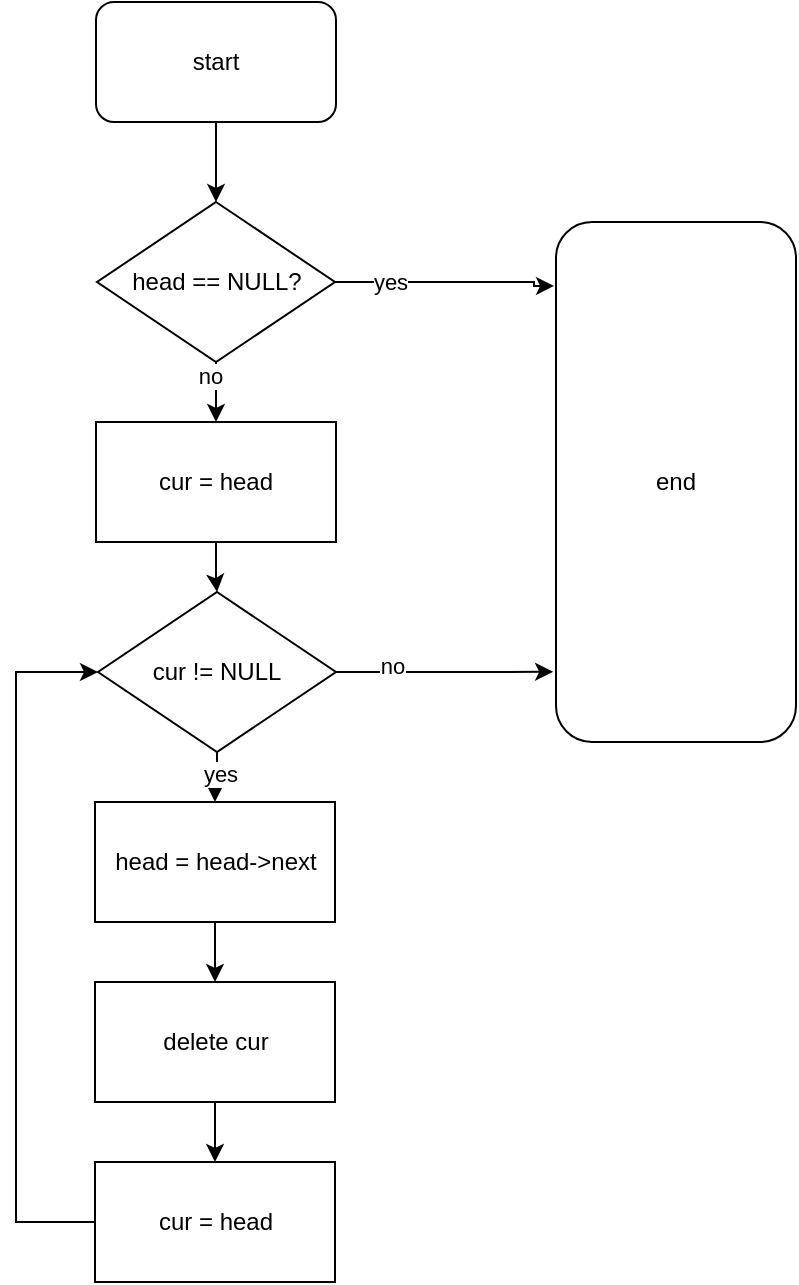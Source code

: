 <mxfile version="24.2.5" type="device">
  <diagram name="페이지-1" id="Fg3F8MiWt500lfujR5S4">
    <mxGraphModel dx="1194" dy="657" grid="1" gridSize="10" guides="1" tooltips="1" connect="1" arrows="1" fold="1" page="1" pageScale="1" pageWidth="827" pageHeight="1169" math="0" shadow="0">
      <root>
        <mxCell id="0" />
        <mxCell id="1" parent="0" />
        <mxCell id="Xrz4ZLWfAwfnYSgGnZuo-4" value="" style="edgeStyle=orthogonalEdgeStyle;rounded=0;orthogonalLoop=1;jettySize=auto;html=1;entryX=0.5;entryY=0;entryDx=0;entryDy=0;" edge="1" parent="1" source="Xrz4ZLWfAwfnYSgGnZuo-1">
          <mxGeometry relative="1" as="geometry">
            <mxPoint x="420" y="350" as="targetPoint" />
          </mxGeometry>
        </mxCell>
        <mxCell id="Xrz4ZLWfAwfnYSgGnZuo-1" value="start" style="rounded=1;whiteSpace=wrap;html=1;" vertex="1" parent="1">
          <mxGeometry x="360" y="250" width="120" height="60" as="geometry" />
        </mxCell>
        <mxCell id="Xrz4ZLWfAwfnYSgGnZuo-7" value="end" style="rounded=1;whiteSpace=wrap;html=1;" vertex="1" parent="1">
          <mxGeometry x="590" y="360" width="120" height="260" as="geometry" />
        </mxCell>
        <mxCell id="Xrz4ZLWfAwfnYSgGnZuo-41" style="edgeStyle=orthogonalEdgeStyle;rounded=0;orthogonalLoop=1;jettySize=auto;html=1;entryX=-0.008;entryY=0.123;entryDx=0;entryDy=0;entryPerimeter=0;" edge="1" parent="1" source="Xrz4ZLWfAwfnYSgGnZuo-40" target="Xrz4ZLWfAwfnYSgGnZuo-7">
          <mxGeometry relative="1" as="geometry">
            <mxPoint x="540" y="390" as="targetPoint" />
            <Array as="points">
              <mxPoint x="579" y="390" />
            </Array>
          </mxGeometry>
        </mxCell>
        <mxCell id="Xrz4ZLWfAwfnYSgGnZuo-57" value="yes" style="edgeLabel;html=1;align=center;verticalAlign=middle;resizable=0;points=[];" vertex="1" connectable="0" parent="Xrz4ZLWfAwfnYSgGnZuo-41">
          <mxGeometry x="-0.507" y="1" relative="1" as="geometry">
            <mxPoint y="1" as="offset" />
          </mxGeometry>
        </mxCell>
        <mxCell id="Xrz4ZLWfAwfnYSgGnZuo-46" value="" style="edgeStyle=orthogonalEdgeStyle;rounded=0;orthogonalLoop=1;jettySize=auto;html=1;" edge="1" parent="1" source="Xrz4ZLWfAwfnYSgGnZuo-40" target="Xrz4ZLWfAwfnYSgGnZuo-44">
          <mxGeometry relative="1" as="geometry" />
        </mxCell>
        <mxCell id="Xrz4ZLWfAwfnYSgGnZuo-60" value="no" style="edgeLabel;html=1;align=center;verticalAlign=middle;resizable=0;points=[];" vertex="1" connectable="0" parent="Xrz4ZLWfAwfnYSgGnZuo-46">
          <mxGeometry x="-0.74" y="-3" relative="1" as="geometry">
            <mxPoint as="offset" />
          </mxGeometry>
        </mxCell>
        <mxCell id="Xrz4ZLWfAwfnYSgGnZuo-40" value="head == NULL?" style="rhombus;whiteSpace=wrap;html=1;" vertex="1" parent="1">
          <mxGeometry x="360.5" y="350" width="119" height="80" as="geometry" />
        </mxCell>
        <mxCell id="Xrz4ZLWfAwfnYSgGnZuo-52" style="edgeStyle=orthogonalEdgeStyle;rounded=0;orthogonalLoop=1;jettySize=auto;html=1;entryX=0.5;entryY=0;entryDx=0;entryDy=0;" edge="1" parent="1" source="Xrz4ZLWfAwfnYSgGnZuo-43" target="Xrz4ZLWfAwfnYSgGnZuo-48">
          <mxGeometry relative="1" as="geometry" />
        </mxCell>
        <mxCell id="Xrz4ZLWfAwfnYSgGnZuo-59" value="yes" style="edgeLabel;html=1;align=center;verticalAlign=middle;resizable=0;points=[];" vertex="1" connectable="0" parent="Xrz4ZLWfAwfnYSgGnZuo-52">
          <mxGeometry x="-0.192" y="1" relative="1" as="geometry">
            <mxPoint as="offset" />
          </mxGeometry>
        </mxCell>
        <mxCell id="Xrz4ZLWfAwfnYSgGnZuo-43" value="cur != NULL" style="rhombus;whiteSpace=wrap;html=1;" vertex="1" parent="1">
          <mxGeometry x="361" y="545" width="119" height="80" as="geometry" />
        </mxCell>
        <mxCell id="Xrz4ZLWfAwfnYSgGnZuo-47" value="" style="edgeStyle=orthogonalEdgeStyle;rounded=0;orthogonalLoop=1;jettySize=auto;html=1;" edge="1" parent="1" source="Xrz4ZLWfAwfnYSgGnZuo-44" target="Xrz4ZLWfAwfnYSgGnZuo-43">
          <mxGeometry relative="1" as="geometry" />
        </mxCell>
        <mxCell id="Xrz4ZLWfAwfnYSgGnZuo-44" value="cur = head" style="rounded=0;whiteSpace=wrap;html=1;" vertex="1" parent="1">
          <mxGeometry x="360" y="460" width="120" height="60" as="geometry" />
        </mxCell>
        <mxCell id="Xrz4ZLWfAwfnYSgGnZuo-53" style="edgeStyle=orthogonalEdgeStyle;rounded=0;orthogonalLoop=1;jettySize=auto;html=1;entryX=0.5;entryY=0;entryDx=0;entryDy=0;" edge="1" parent="1" source="Xrz4ZLWfAwfnYSgGnZuo-48" target="Xrz4ZLWfAwfnYSgGnZuo-49">
          <mxGeometry relative="1" as="geometry" />
        </mxCell>
        <mxCell id="Xrz4ZLWfAwfnYSgGnZuo-48" value="head = head-&amp;gt;next" style="rounded=0;whiteSpace=wrap;html=1;" vertex="1" parent="1">
          <mxGeometry x="359.5" y="650" width="120" height="60" as="geometry" />
        </mxCell>
        <mxCell id="Xrz4ZLWfAwfnYSgGnZuo-54" value="" style="edgeStyle=orthogonalEdgeStyle;rounded=0;orthogonalLoop=1;jettySize=auto;html=1;" edge="1" parent="1" source="Xrz4ZLWfAwfnYSgGnZuo-49" target="Xrz4ZLWfAwfnYSgGnZuo-50">
          <mxGeometry relative="1" as="geometry" />
        </mxCell>
        <mxCell id="Xrz4ZLWfAwfnYSgGnZuo-49" value="delete cur" style="rounded=0;whiteSpace=wrap;html=1;" vertex="1" parent="1">
          <mxGeometry x="359.5" y="740" width="120" height="60" as="geometry" />
        </mxCell>
        <mxCell id="Xrz4ZLWfAwfnYSgGnZuo-55" style="edgeStyle=orthogonalEdgeStyle;rounded=0;orthogonalLoop=1;jettySize=auto;html=1;entryX=0;entryY=0.5;entryDx=0;entryDy=0;" edge="1" parent="1" source="Xrz4ZLWfAwfnYSgGnZuo-50" target="Xrz4ZLWfAwfnYSgGnZuo-43">
          <mxGeometry relative="1" as="geometry">
            <Array as="points">
              <mxPoint x="320" y="860" />
              <mxPoint x="320" y="585" />
            </Array>
          </mxGeometry>
        </mxCell>
        <mxCell id="Xrz4ZLWfAwfnYSgGnZuo-50" value="cur = head" style="rounded=0;whiteSpace=wrap;html=1;" vertex="1" parent="1">
          <mxGeometry x="359.5" y="830" width="120" height="60" as="geometry" />
        </mxCell>
        <mxCell id="Xrz4ZLWfAwfnYSgGnZuo-56" style="edgeStyle=orthogonalEdgeStyle;rounded=0;orthogonalLoop=1;jettySize=auto;html=1;entryX=-0.012;entryY=0.865;entryDx=0;entryDy=0;entryPerimeter=0;" edge="1" parent="1" source="Xrz4ZLWfAwfnYSgGnZuo-43" target="Xrz4ZLWfAwfnYSgGnZuo-7">
          <mxGeometry relative="1" as="geometry" />
        </mxCell>
        <mxCell id="Xrz4ZLWfAwfnYSgGnZuo-58" value="no" style="edgeLabel;html=1;align=center;verticalAlign=middle;resizable=0;points=[];" vertex="1" connectable="0" parent="Xrz4ZLWfAwfnYSgGnZuo-56">
          <mxGeometry x="-0.485" y="3" relative="1" as="geometry">
            <mxPoint as="offset" />
          </mxGeometry>
        </mxCell>
      </root>
    </mxGraphModel>
  </diagram>
</mxfile>
